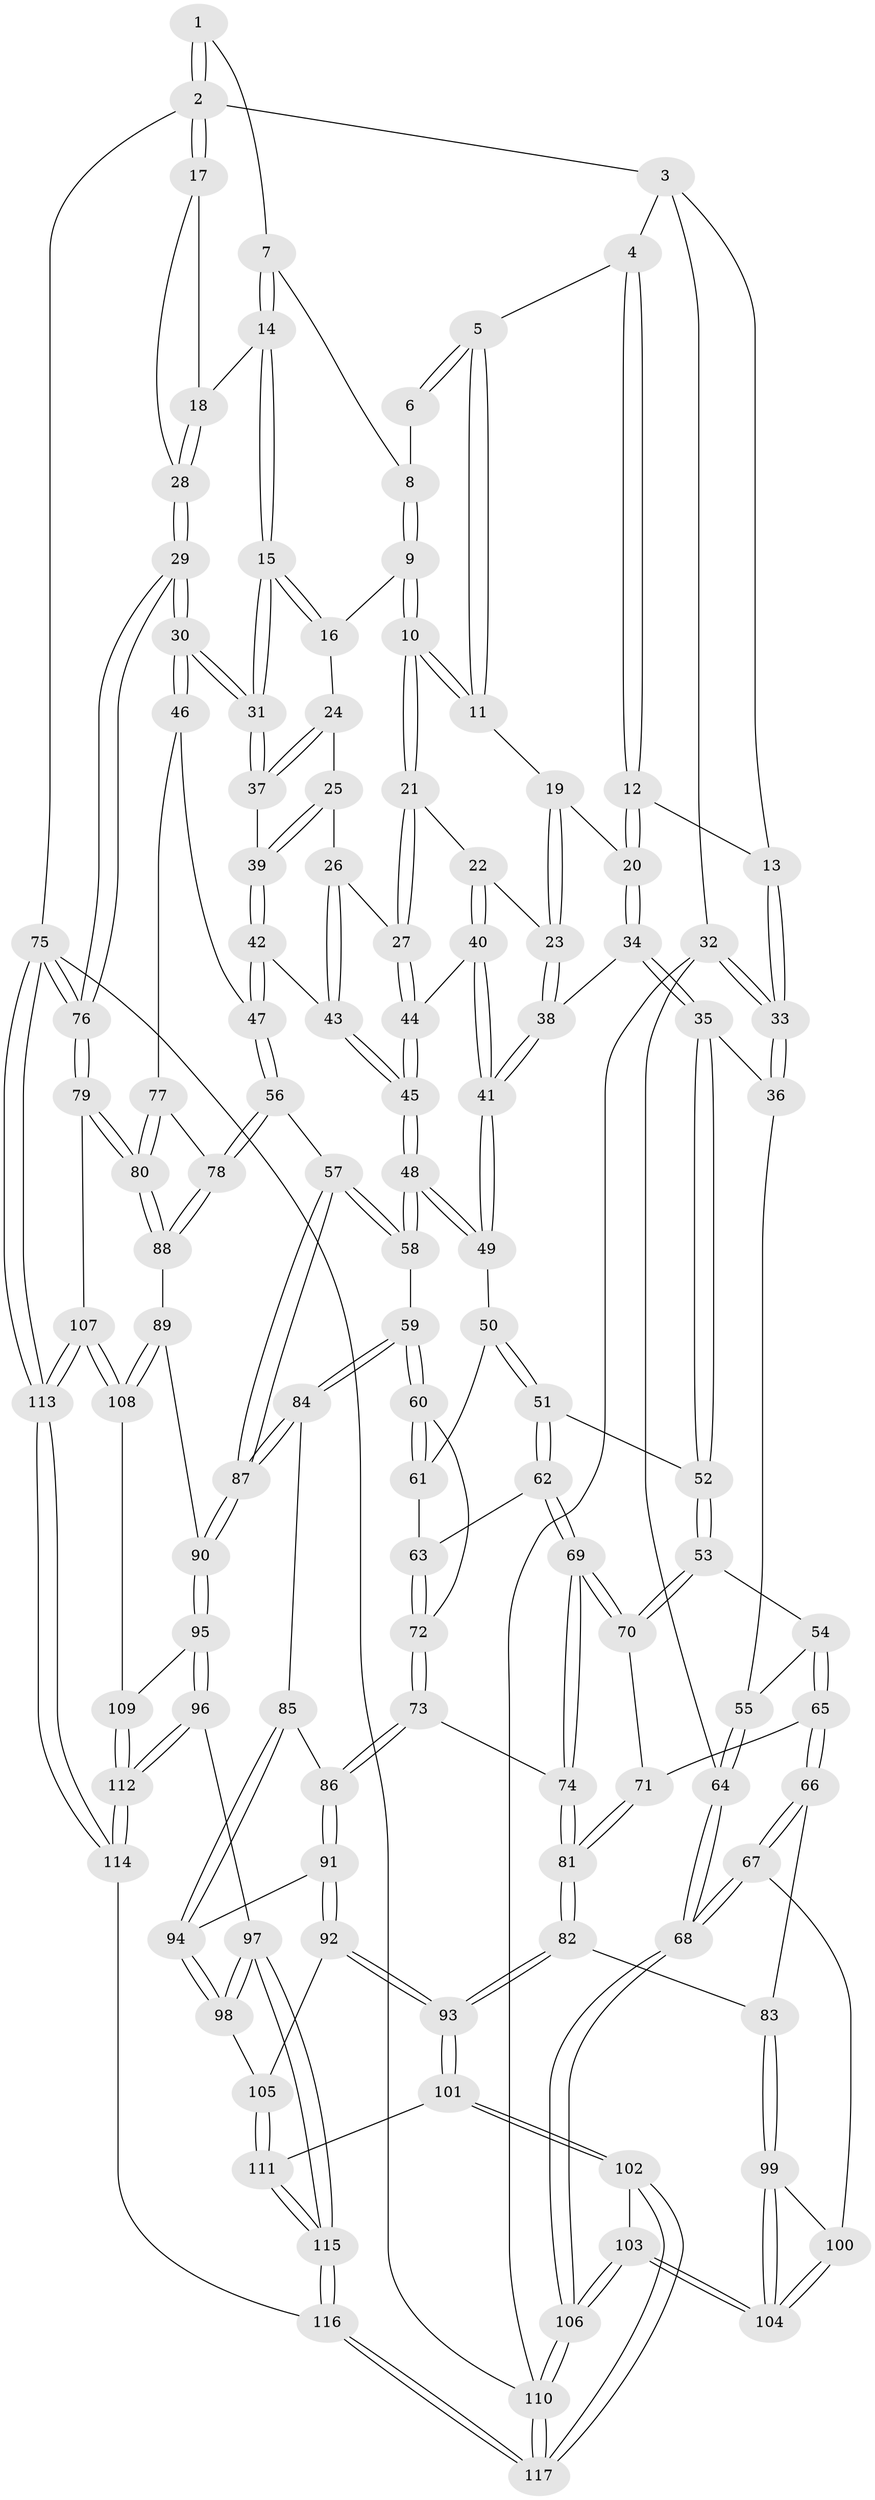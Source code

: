 // coarse degree distribution, {3: 0.14084507042253522, 8: 0.014084507042253521, 4: 0.4647887323943662, 5: 0.323943661971831, 6: 0.028169014084507043, 2: 0.014084507042253521, 7: 0.014084507042253521}
// Generated by graph-tools (version 1.1) at 2025/24/03/03/25 07:24:31]
// undirected, 117 vertices, 289 edges
graph export_dot {
graph [start="1"]
  node [color=gray90,style=filled];
  1 [pos="+0.945087148086077+0"];
  2 [pos="+1+0"];
  3 [pos="+0.1273217777462841+0"];
  4 [pos="+0.36636153453676085+0"];
  5 [pos="+0.4332395633513808+0"];
  6 [pos="+0.5118854004686001+0"];
  7 [pos="+0.8453134729693759+0.019428584296843868"];
  8 [pos="+0.7157950385016634+0.05283376418530296"];
  9 [pos="+0.6512167644985323+0.17017386946883917"];
  10 [pos="+0.6060286161765019+0.16950047986866298"];
  11 [pos="+0.4679407230019292+0.06860063338398582"];
  12 [pos="+0.16751026397161944+0.13939287185807284"];
  13 [pos="+0.05806199233595416+0.15137094935476364"];
  14 [pos="+0.8575426511274025+0.1550924359482207"];
  15 [pos="+0.8262530891937367+0.19298845963102568"];
  16 [pos="+0.6742554423023794+0.17832095387917496"];
  17 [pos="+1+0"];
  18 [pos="+0.8707522453397321+0.15634681338246065"];
  19 [pos="+0.4578522828196103+0.08545874922939603"];
  20 [pos="+0.2669146272797483+0.2238421352371161"];
  21 [pos="+0.5898860708874956+0.29373868617125837"];
  22 [pos="+0.4992363241644944+0.2994277926625391"];
  23 [pos="+0.43881590331885906+0.27272743525927967"];
  24 [pos="+0.6938584134647994+0.27786028139793195"];
  25 [pos="+0.689614721138114+0.30354775119380667"];
  26 [pos="+0.6770533678145807+0.3189553222937995"];
  27 [pos="+0.595654457871611+0.31519354082799067"];
  28 [pos="+1+0.34225483771129905"];
  29 [pos="+1+0.495002739264233"];
  30 [pos="+1+0.4825586673658488"];
  31 [pos="+0.8378889456284506+0.3306348596279286"];
  32 [pos="+0+0.3102163650547179"];
  33 [pos="+0+0.2868291651108813"];
  34 [pos="+0.26103411026188267+0.34522435423341546"];
  35 [pos="+0.25712022677095464+0.34998781843645077"];
  36 [pos="+0.20565884833059606+0.346272147414098"];
  37 [pos="+0.8364995540828521+0.3314255624937589"];
  38 [pos="+0.39935881410134905+0.33329101664396954"];
  39 [pos="+0.8326966385479636+0.33398223926533793"];
  40 [pos="+0.5101968264171565+0.3960499061666566"];
  41 [pos="+0.4675348406068026+0.4181516294632833"];
  42 [pos="+0.7425548569251884+0.4091904135506271"];
  43 [pos="+0.736664573191863+0.4099020897363273"];
  44 [pos="+0.587050618598559+0.3773374874847899"];
  45 [pos="+0.648444174143312+0.44702292231469476"];
  46 [pos="+0.8971562629627818+0.5387249612371787"];
  47 [pos="+0.7756967019765227+0.4775046089822216"];
  48 [pos="+0.6197444241518377+0.5495521663392898"];
  49 [pos="+0.4642862864934632+0.43445519061802645"];
  50 [pos="+0.45504200143327256+0.4471806380180742"];
  51 [pos="+0.3192353465390771+0.47123242866574433"];
  52 [pos="+0.26797761211530324+0.452018509532605"];
  53 [pos="+0.25226518453571045+0.47786840838504135"];
  54 [pos="+0.20166883955314752+0.48862497931288795"];
  55 [pos="+0.10381633133256991+0.4918108800381636"];
  56 [pos="+0.717886697801974+0.6142547416843893"];
  57 [pos="+0.6750934075576356+0.6024141711382028"];
  58 [pos="+0.6202152944110083+0.5643994396414962"];
  59 [pos="+0.5408472031498182+0.6068054112168904"];
  60 [pos="+0.5379497405481343+0.6057872540700011"];
  61 [pos="+0.45199737930901807+0.48141709086525725"];
  62 [pos="+0.36666785087189646+0.5315634318194108"];
  63 [pos="+0.4050310579202547+0.5556787260583221"];
  64 [pos="+0+0.5465756776623635"];
  65 [pos="+0.12410716915475871+0.6067071390536675"];
  66 [pos="+0.05036565187012365+0.6127090154353833"];
  67 [pos="+0+0.5886810075266378"];
  68 [pos="+0+0.5569353444038015"];
  69 [pos="+0.28938842066156933+0.6145382809710423"];
  70 [pos="+0.25236744571369524+0.5301678385218798"];
  71 [pos="+0.15365809940333822+0.6090008695330544"];
  72 [pos="+0.41593405557192037+0.5988086841131909"];
  73 [pos="+0.37067157498843006+0.650197036530043"];
  74 [pos="+0.2964839066615429+0.6451692458660314"];
  75 [pos="+1+1"];
  76 [pos="+1+0.7919658785411878"];
  77 [pos="+0.8562667209671501+0.5697592327564129"];
  78 [pos="+0.7413741355835676+0.6287614123827818"];
  79 [pos="+0.9538412147673959+0.7873610619830598"];
  80 [pos="+0.8766577238972396+0.751792777041342"];
  81 [pos="+0.257624435479369+0.6835297207382873"];
  82 [pos="+0.24866430207157034+0.7105821797243964"];
  83 [pos="+0.1907577542060766+0.7308309553846958"];
  84 [pos="+0.5208419965647506+0.708233399180785"];
  85 [pos="+0.5176451353790554+0.7114044104415254"];
  86 [pos="+0.39367029037306084+0.6892094719177517"];
  87 [pos="+0.6201991654290182+0.7465570499975429"];
  88 [pos="+0.7756165904462392+0.7205605500387026"];
  89 [pos="+0.7370575294995994+0.7665611325035848"];
  90 [pos="+0.6439228509134063+0.7875317919182017"];
  91 [pos="+0.38694010319817135+0.7581476771163622"];
  92 [pos="+0.36090199377267607+0.8190458378553271"];
  93 [pos="+0.3081261147737445+0.8261322001279104"];
  94 [pos="+0.5061756732891057+0.7489274975108842"];
  95 [pos="+0.6227256825003592+0.8314041800688659"];
  96 [pos="+0.5667010825360691+0.8732382361485957"];
  97 [pos="+0.521563422453861+0.8741049274370336"];
  98 [pos="+0.5017003004629338+0.854955531037222"];
  99 [pos="+0.1558966852730209+0.7682125314830537"];
  100 [pos="+0+0.6076711579746884"];
  101 [pos="+0.265268367631781+0.8820208992065725"];
  102 [pos="+0.17452969148100309+0.9446011453596529"];
  103 [pos="+0.1300597992364401+0.8753469182541189"];
  104 [pos="+0.12851630821879714+0.8559769753849719"];
  105 [pos="+0.4084723635477999+0.8449551203072181"];
  106 [pos="+0+0.811199842827744"];
  107 [pos="+0.7970272247764834+0.9023610365967825"];
  108 [pos="+0.756620465476272+0.8736618110621698"];
  109 [pos="+0.7047304484017399+0.8861771782431789"];
  110 [pos="+0+1"];
  111 [pos="+0.38615521342494247+0.9678744608651682"];
  112 [pos="+0.656023711540456+0.9844983434267139"];
  113 [pos="+0.8071658186492926+1"];
  114 [pos="+0.7303928550174099+1"];
  115 [pos="+0.44702458422971186+1"];
  116 [pos="+0.4451304992200813+1"];
  117 [pos="+0.11059288240435763+1"];
  1 -- 2;
  1 -- 2;
  1 -- 7;
  2 -- 3;
  2 -- 17;
  2 -- 17;
  2 -- 75;
  3 -- 4;
  3 -- 13;
  3 -- 32;
  4 -- 5;
  4 -- 12;
  4 -- 12;
  5 -- 6;
  5 -- 6;
  5 -- 11;
  5 -- 11;
  6 -- 8;
  7 -- 8;
  7 -- 14;
  7 -- 14;
  8 -- 9;
  8 -- 9;
  9 -- 10;
  9 -- 10;
  9 -- 16;
  10 -- 11;
  10 -- 11;
  10 -- 21;
  10 -- 21;
  11 -- 19;
  12 -- 13;
  12 -- 20;
  12 -- 20;
  13 -- 33;
  13 -- 33;
  14 -- 15;
  14 -- 15;
  14 -- 18;
  15 -- 16;
  15 -- 16;
  15 -- 31;
  15 -- 31;
  16 -- 24;
  17 -- 18;
  17 -- 28;
  18 -- 28;
  18 -- 28;
  19 -- 20;
  19 -- 23;
  19 -- 23;
  20 -- 34;
  20 -- 34;
  21 -- 22;
  21 -- 27;
  21 -- 27;
  22 -- 23;
  22 -- 40;
  22 -- 40;
  23 -- 38;
  23 -- 38;
  24 -- 25;
  24 -- 37;
  24 -- 37;
  25 -- 26;
  25 -- 39;
  25 -- 39;
  26 -- 27;
  26 -- 43;
  26 -- 43;
  27 -- 44;
  27 -- 44;
  28 -- 29;
  28 -- 29;
  29 -- 30;
  29 -- 30;
  29 -- 76;
  29 -- 76;
  30 -- 31;
  30 -- 31;
  30 -- 46;
  30 -- 46;
  31 -- 37;
  31 -- 37;
  32 -- 33;
  32 -- 33;
  32 -- 64;
  32 -- 110;
  33 -- 36;
  33 -- 36;
  34 -- 35;
  34 -- 35;
  34 -- 38;
  35 -- 36;
  35 -- 52;
  35 -- 52;
  36 -- 55;
  37 -- 39;
  38 -- 41;
  38 -- 41;
  39 -- 42;
  39 -- 42;
  40 -- 41;
  40 -- 41;
  40 -- 44;
  41 -- 49;
  41 -- 49;
  42 -- 43;
  42 -- 47;
  42 -- 47;
  43 -- 45;
  43 -- 45;
  44 -- 45;
  44 -- 45;
  45 -- 48;
  45 -- 48;
  46 -- 47;
  46 -- 77;
  47 -- 56;
  47 -- 56;
  48 -- 49;
  48 -- 49;
  48 -- 58;
  48 -- 58;
  49 -- 50;
  50 -- 51;
  50 -- 51;
  50 -- 61;
  51 -- 52;
  51 -- 62;
  51 -- 62;
  52 -- 53;
  52 -- 53;
  53 -- 54;
  53 -- 70;
  53 -- 70;
  54 -- 55;
  54 -- 65;
  54 -- 65;
  55 -- 64;
  55 -- 64;
  56 -- 57;
  56 -- 78;
  56 -- 78;
  57 -- 58;
  57 -- 58;
  57 -- 87;
  57 -- 87;
  58 -- 59;
  59 -- 60;
  59 -- 60;
  59 -- 84;
  59 -- 84;
  60 -- 61;
  60 -- 61;
  60 -- 72;
  61 -- 63;
  62 -- 63;
  62 -- 69;
  62 -- 69;
  63 -- 72;
  63 -- 72;
  64 -- 68;
  64 -- 68;
  65 -- 66;
  65 -- 66;
  65 -- 71;
  66 -- 67;
  66 -- 67;
  66 -- 83;
  67 -- 68;
  67 -- 68;
  67 -- 100;
  68 -- 106;
  68 -- 106;
  69 -- 70;
  69 -- 70;
  69 -- 74;
  69 -- 74;
  70 -- 71;
  71 -- 81;
  71 -- 81;
  72 -- 73;
  72 -- 73;
  73 -- 74;
  73 -- 86;
  73 -- 86;
  74 -- 81;
  74 -- 81;
  75 -- 76;
  75 -- 76;
  75 -- 113;
  75 -- 113;
  75 -- 110;
  76 -- 79;
  76 -- 79;
  77 -- 78;
  77 -- 80;
  77 -- 80;
  78 -- 88;
  78 -- 88;
  79 -- 80;
  79 -- 80;
  79 -- 107;
  80 -- 88;
  80 -- 88;
  81 -- 82;
  81 -- 82;
  82 -- 83;
  82 -- 93;
  82 -- 93;
  83 -- 99;
  83 -- 99;
  84 -- 85;
  84 -- 87;
  84 -- 87;
  85 -- 86;
  85 -- 94;
  85 -- 94;
  86 -- 91;
  86 -- 91;
  87 -- 90;
  87 -- 90;
  88 -- 89;
  89 -- 90;
  89 -- 108;
  89 -- 108;
  90 -- 95;
  90 -- 95;
  91 -- 92;
  91 -- 92;
  91 -- 94;
  92 -- 93;
  92 -- 93;
  92 -- 105;
  93 -- 101;
  93 -- 101;
  94 -- 98;
  94 -- 98;
  95 -- 96;
  95 -- 96;
  95 -- 109;
  96 -- 97;
  96 -- 112;
  96 -- 112;
  97 -- 98;
  97 -- 98;
  97 -- 115;
  97 -- 115;
  98 -- 105;
  99 -- 100;
  99 -- 104;
  99 -- 104;
  100 -- 104;
  100 -- 104;
  101 -- 102;
  101 -- 102;
  101 -- 111;
  102 -- 103;
  102 -- 117;
  102 -- 117;
  103 -- 104;
  103 -- 104;
  103 -- 106;
  103 -- 106;
  105 -- 111;
  105 -- 111;
  106 -- 110;
  106 -- 110;
  107 -- 108;
  107 -- 108;
  107 -- 113;
  107 -- 113;
  108 -- 109;
  109 -- 112;
  109 -- 112;
  110 -- 117;
  110 -- 117;
  111 -- 115;
  111 -- 115;
  112 -- 114;
  112 -- 114;
  113 -- 114;
  113 -- 114;
  114 -- 116;
  115 -- 116;
  115 -- 116;
  116 -- 117;
  116 -- 117;
}
